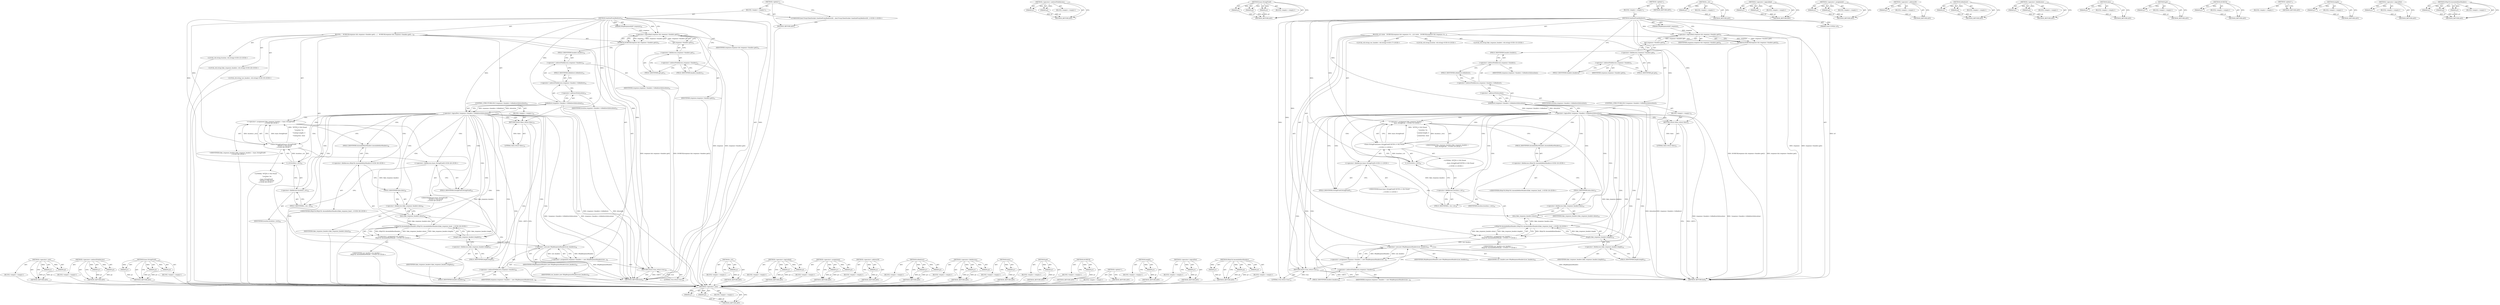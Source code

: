 digraph "HttpUtil.AssembleRawHeaders" {
vulnerable_163 [label=<(METHOD,&lt;operator&gt;.new)>];
vulnerable_164 [label=<(PARAM,p1)>];
vulnerable_165 [label=<(PARAM,p2)>];
vulnerable_166 [label=<(BLOCK,&lt;empty&gt;,&lt;empty&gt;)>];
vulnerable_167 [label=<(METHOD_RETURN,ANY)>];
vulnerable_116 [label=<(METHOD,&lt;operator&gt;.indirectFieldAccess)>];
vulnerable_117 [label=<(PARAM,p1)>];
vulnerable_118 [label=<(PARAM,p2)>];
vulnerable_119 [label=<(BLOCK,&lt;empty&gt;,&lt;empty&gt;)>];
vulnerable_120 [label=<(METHOD_RETURN,ANY)>];
vulnerable_139 [label=<(METHOD,base.StringPrintf)>];
vulnerable_140 [label=<(PARAM,p1)>];
vulnerable_141 [label=<(PARAM,p2)>];
vulnerable_142 [label=<(PARAM,p3)>];
vulnerable_143 [label=<(BLOCK,&lt;empty&gt;,&lt;empty&gt;)>];
vulnerable_144 [label=<(METHOD_RETURN,ANY)>];
vulnerable_6 [label=<(METHOD,&lt;global&gt;)<SUB>1</SUB>>];
vulnerable_7 [label=<(BLOCK,&lt;empty&gt;,&lt;empty&gt;)<SUB>1</SUB>>];
vulnerable_8 [label=<(METHOD,SanitizeProxyRedirect)<SUB>1</SUB>>];
vulnerable_9 [label=<(PARAM,HttpResponseInfo* response)<SUB>1</SUB>>];
vulnerable_10 [label=<(PARAM,const GURL&amp; url)<SUB>2</SUB>>];
vulnerable_11 [label=<(BLOCK,{
//// static
   DCHECK(response &amp;&amp; response-&gt;h...,{
//// static
   DCHECK(response &amp;&amp; response-&gt;h...)<SUB>2</SUB>>];
vulnerable_12 [label=<(DCHECK,DCHECK(response &amp;&amp; response-&gt;headers.get()))<SUB>4</SUB>>];
vulnerable_13 [label=<(&lt;operator&gt;.logicalAnd,response &amp;&amp; response-&gt;headers.get())<SUB>4</SUB>>];
vulnerable_14 [label=<(IDENTIFIER,response,response &amp;&amp; response-&gt;headers.get())<SUB>4</SUB>>];
vulnerable_15 [label=<(get,response-&gt;headers.get())<SUB>4</SUB>>];
vulnerable_16 [label=<(&lt;operator&gt;.fieldAccess,response-&gt;headers.get)<SUB>4</SUB>>];
vulnerable_17 [label=<(&lt;operator&gt;.indirectFieldAccess,response-&gt;headers)<SUB>4</SUB>>];
vulnerable_18 [label=<(IDENTIFIER,response,response-&gt;headers.get())<SUB>4</SUB>>];
vulnerable_19 [label=<(FIELD_IDENTIFIER,headers,headers)<SUB>4</SUB>>];
vulnerable_20 [label=<(FIELD_IDENTIFIER,get,get)<SUB>4</SUB>>];
vulnerable_21 [label="<(LOCAL,std.string location: std.string)<SUB>6</SUB>>"];
vulnerable_22 [label=<(CONTROL_STRUCTURE,IF,if (!response-&gt;headers-&gt;IsRedirect(&amp;location)))<SUB>7</SUB>>];
vulnerable_23 [label=<(&lt;operator&gt;.logicalNot,!response-&gt;headers-&gt;IsRedirect(&amp;location))<SUB>7</SUB>>];
vulnerable_24 [label=<(IsRedirect,response-&gt;headers-&gt;IsRedirect(&amp;location))<SUB>7</SUB>>];
vulnerable_25 [label=<(&lt;operator&gt;.indirectFieldAccess,response-&gt;headers-&gt;IsRedirect)<SUB>7</SUB>>];
vulnerable_26 [label=<(&lt;operator&gt;.indirectFieldAccess,response-&gt;headers)<SUB>7</SUB>>];
vulnerable_27 [label=<(IDENTIFIER,response,response-&gt;headers-&gt;IsRedirect(&amp;location))<SUB>7</SUB>>];
vulnerable_28 [label=<(FIELD_IDENTIFIER,headers,headers)<SUB>7</SUB>>];
vulnerable_29 [label=<(FIELD_IDENTIFIER,IsRedirect,IsRedirect)<SUB>7</SUB>>];
vulnerable_30 [label=<(&lt;operator&gt;.addressOf,&amp;location)<SUB>7</SUB>>];
vulnerable_31 [label=<(IDENTIFIER,location,response-&gt;headers-&gt;IsRedirect(&amp;location))<SUB>7</SUB>>];
vulnerable_32 [label=<(BLOCK,&lt;empty&gt;,&lt;empty&gt;)<SUB>8</SUB>>];
vulnerable_33 [label=<(RETURN,return false;,return false;)<SUB>8</SUB>>];
vulnerable_34 [label=<(LITERAL,false,return false;)<SUB>8</SUB>>];
vulnerable_35 [label="<(LOCAL,std.string fake_response_headers: std.string)<SUB>10</SUB>>"];
vulnerable_36 [label="<(&lt;operator&gt;.assignment,fake_response_headers =
      base::StringPrint...)<SUB>10</SUB>>"];
vulnerable_37 [label="<(IDENTIFIER,fake_response_headers,fake_response_headers =
      base::StringPrint...)<SUB>10</SUB>>"];
vulnerable_38 [label="<(base.StringPrintf,base::StringPrintf(&quot;HTTP/1.0 302 Found\n&quot;
     ...)<SUB>11</SUB>>"];
vulnerable_39 [label="<(&lt;operator&gt;.fieldAccess,base::StringPrintf)<SUB>11</SUB>>"];
vulnerable_40 [label="<(IDENTIFIER,base,base::StringPrintf(&quot;HTTP/1.0 302 Found\n&quot;
     ...)<SUB>11</SUB>>"];
vulnerable_41 [label=<(FIELD_IDENTIFIER,StringPrintf,StringPrintf)<SUB>11</SUB>>];
vulnerable_42 [label="<(LITERAL,&quot;HTTP/1.0 302 Found\n&quot;
                        ...,base::StringPrintf(&quot;HTTP/1.0 302 Found\n&quot;
     ...)<SUB>11</SUB>>"];
vulnerable_43 [label=<(c_str,location.c_str())<SUB>16</SUB>>];
vulnerable_44 [label=<(&lt;operator&gt;.fieldAccess,location.c_str)<SUB>16</SUB>>];
vulnerable_45 [label=<(IDENTIFIER,location,location.c_str())<SUB>16</SUB>>];
vulnerable_46 [label=<(FIELD_IDENTIFIER,c_str,c_str)<SUB>16</SUB>>];
vulnerable_47 [label="<(LOCAL,std.string raw_headers: std.string)<SUB>17</SUB>>"];
vulnerable_48 [label="<(&lt;operator&gt;.assignment,raw_headers =
       HttpUtil::AssembleRawHeade...)<SUB>17</SUB>>"];
vulnerable_49 [label="<(IDENTIFIER,raw_headers,raw_headers =
       HttpUtil::AssembleRawHeade...)<SUB>17</SUB>>"];
vulnerable_50 [label="<(HttpUtil.AssembleRawHeaders,HttpUtil::AssembleRawHeaders(fake_response_head...)<SUB>18</SUB>>"];
vulnerable_51 [label="<(&lt;operator&gt;.fieldAccess,HttpUtil::AssembleRawHeaders)<SUB>18</SUB>>"];
vulnerable_52 [label="<(IDENTIFIER,HttpUtil,HttpUtil::AssembleRawHeaders(fake_response_head...)<SUB>18</SUB>>"];
vulnerable_53 [label=<(FIELD_IDENTIFIER,AssembleRawHeaders,AssembleRawHeaders)<SUB>18</SUB>>];
vulnerable_54 [label=<(data,fake_response_headers.data())<SUB>18</SUB>>];
vulnerable_55 [label=<(&lt;operator&gt;.fieldAccess,fake_response_headers.data)<SUB>18</SUB>>];
vulnerable_56 [label=<(IDENTIFIER,fake_response_headers,fake_response_headers.data())<SUB>18</SUB>>];
vulnerable_57 [label=<(FIELD_IDENTIFIER,data,data)<SUB>18</SUB>>];
vulnerable_58 [label=<(length,fake_response_headers.length())<SUB>19</SUB>>];
vulnerable_59 [label=<(&lt;operator&gt;.fieldAccess,fake_response_headers.length)<SUB>19</SUB>>];
vulnerable_60 [label=<(IDENTIFIER,fake_response_headers,fake_response_headers.length())<SUB>19</SUB>>];
vulnerable_61 [label=<(FIELD_IDENTIFIER,length,length)<SUB>19</SUB>>];
vulnerable_62 [label=<(&lt;operator&gt;.assignment,response-&gt;headers = new HttpResponseHeaders(raw...)<SUB>20</SUB>>];
vulnerable_63 [label=<(&lt;operator&gt;.indirectFieldAccess,response-&gt;headers)<SUB>20</SUB>>];
vulnerable_64 [label=<(IDENTIFIER,response,response-&gt;headers = new HttpResponseHeaders(raw...)<SUB>20</SUB>>];
vulnerable_65 [label=<(FIELD_IDENTIFIER,headers,headers)<SUB>20</SUB>>];
vulnerable_66 [label=<(&lt;operator&gt;.new,new HttpResponseHeaders(raw_headers))<SUB>20</SUB>>];
vulnerable_67 [label=<(IDENTIFIER,HttpResponseHeaders,new HttpResponseHeaders(raw_headers))<SUB>20</SUB>>];
vulnerable_68 [label=<(IDENTIFIER,raw_headers,new HttpResponseHeaders(raw_headers))<SUB>20</SUB>>];
vulnerable_69 [label=<(RETURN,return true;,return true;)<SUB>22</SUB>>];
vulnerable_70 [label=<(LITERAL,true,return true;)<SUB>22</SUB>>];
vulnerable_71 [label=<(METHOD_RETURN,bool)<SUB>1</SUB>>];
vulnerable_73 [label=<(METHOD_RETURN,ANY)<SUB>1</SUB>>];
vulnerable_145 [label=<(METHOD,c_str)>];
vulnerable_146 [label=<(PARAM,p1)>];
vulnerable_147 [label=<(BLOCK,&lt;empty&gt;,&lt;empty&gt;)>];
vulnerable_148 [label=<(METHOD_RETURN,ANY)>];
vulnerable_102 [label=<(METHOD,&lt;operator&gt;.logicalAnd)>];
vulnerable_103 [label=<(PARAM,p1)>];
vulnerable_104 [label=<(PARAM,p2)>];
vulnerable_105 [label=<(BLOCK,&lt;empty&gt;,&lt;empty&gt;)>];
vulnerable_106 [label=<(METHOD_RETURN,ANY)>];
vulnerable_134 [label=<(METHOD,&lt;operator&gt;.assignment)>];
vulnerable_135 [label=<(PARAM,p1)>];
vulnerable_136 [label=<(PARAM,p2)>];
vulnerable_137 [label=<(BLOCK,&lt;empty&gt;,&lt;empty&gt;)>];
vulnerable_138 [label=<(METHOD_RETURN,ANY)>];
vulnerable_130 [label=<(METHOD,&lt;operator&gt;.addressOf)>];
vulnerable_131 [label=<(PARAM,p1)>];
vulnerable_132 [label=<(BLOCK,&lt;empty&gt;,&lt;empty&gt;)>];
vulnerable_133 [label=<(METHOD_RETURN,ANY)>];
vulnerable_125 [label=<(METHOD,IsRedirect)>];
vulnerable_126 [label=<(PARAM,p1)>];
vulnerable_127 [label=<(PARAM,p2)>];
vulnerable_128 [label=<(BLOCK,&lt;empty&gt;,&lt;empty&gt;)>];
vulnerable_129 [label=<(METHOD_RETURN,ANY)>];
vulnerable_111 [label=<(METHOD,&lt;operator&gt;.fieldAccess)>];
vulnerable_112 [label=<(PARAM,p1)>];
vulnerable_113 [label=<(PARAM,p2)>];
vulnerable_114 [label=<(BLOCK,&lt;empty&gt;,&lt;empty&gt;)>];
vulnerable_115 [label=<(METHOD_RETURN,ANY)>];
vulnerable_155 [label=<(METHOD,data)>];
vulnerable_156 [label=<(PARAM,p1)>];
vulnerable_157 [label=<(BLOCK,&lt;empty&gt;,&lt;empty&gt;)>];
vulnerable_158 [label=<(METHOD_RETURN,ANY)>];
vulnerable_107 [label=<(METHOD,get)>];
vulnerable_108 [label=<(PARAM,p1)>];
vulnerable_109 [label=<(BLOCK,&lt;empty&gt;,&lt;empty&gt;)>];
vulnerable_110 [label=<(METHOD_RETURN,ANY)>];
vulnerable_98 [label=<(METHOD,DCHECK)>];
vulnerable_99 [label=<(PARAM,p1)>];
vulnerable_100 [label=<(BLOCK,&lt;empty&gt;,&lt;empty&gt;)>];
vulnerable_101 [label=<(METHOD_RETURN,ANY)>];
vulnerable_92 [label=<(METHOD,&lt;global&gt;)<SUB>1</SUB>>];
vulnerable_93 [label=<(BLOCK,&lt;empty&gt;,&lt;empty&gt;)>];
vulnerable_94 [label=<(METHOD_RETURN,ANY)>];
vulnerable_159 [label=<(METHOD,length)>];
vulnerable_160 [label=<(PARAM,p1)>];
vulnerable_161 [label=<(BLOCK,&lt;empty&gt;,&lt;empty&gt;)>];
vulnerable_162 [label=<(METHOD_RETURN,ANY)>];
vulnerable_121 [label=<(METHOD,&lt;operator&gt;.logicalNot)>];
vulnerable_122 [label=<(PARAM,p1)>];
vulnerable_123 [label=<(BLOCK,&lt;empty&gt;,&lt;empty&gt;)>];
vulnerable_124 [label=<(METHOD_RETURN,ANY)>];
vulnerable_149 [label=<(METHOD,HttpUtil.AssembleRawHeaders)>];
vulnerable_150 [label=<(PARAM,p1)>];
vulnerable_151 [label=<(PARAM,p2)>];
vulnerable_152 [label=<(PARAM,p3)>];
vulnerable_153 [label=<(BLOCK,&lt;empty&gt;,&lt;empty&gt;)>];
vulnerable_154 [label=<(METHOD_RETURN,ANY)>];
fixed_161 [label=<(METHOD,&lt;operator&gt;.new)>];
fixed_162 [label=<(PARAM,p1)>];
fixed_163 [label=<(PARAM,p2)>];
fixed_164 [label=<(BLOCK,&lt;empty&gt;,&lt;empty&gt;)>];
fixed_165 [label=<(METHOD_RETURN,ANY)>];
fixed_114 [label=<(METHOD,&lt;operator&gt;.indirectFieldAccess)>];
fixed_115 [label=<(PARAM,p1)>];
fixed_116 [label=<(PARAM,p2)>];
fixed_117 [label=<(BLOCK,&lt;empty&gt;,&lt;empty&gt;)>];
fixed_118 [label=<(METHOD_RETURN,ANY)>];
fixed_137 [label=<(METHOD,base.StringPrintf)>];
fixed_138 [label=<(PARAM,p1)>];
fixed_139 [label=<(PARAM,p2)>];
fixed_140 [label=<(PARAM,p3)>];
fixed_141 [label=<(BLOCK,&lt;empty&gt;,&lt;empty&gt;)>];
fixed_142 [label=<(METHOD_RETURN,ANY)>];
fixed_6 [label=<(METHOD,&lt;global&gt;)<SUB>1</SUB>>];
fixed_7 [label=<(BLOCK,&lt;empty&gt;,&lt;empty&gt;)<SUB>1</SUB>>];
fixed_8 [label="<(UNKNOWN,bool ProxyClientSocket::SanitizeProxyRedirect(H...,bool ProxyClientSocket::SanitizeProxyRedirect(H...)<SUB>1</SUB>>"];
fixed_9 [label=<(METHOD,SanitizeProxyRedirect)<SUB>20</SUB>>];
fixed_10 [label=<(PARAM,HttpResponseInfo* response)<SUB>20</SUB>>];
fixed_11 [label=<(BLOCK,{
   DCHECK(response &amp;&amp; response-&gt;headers.get()...,{
   DCHECK(response &amp;&amp; response-&gt;headers.get()...)<SUB>20</SUB>>];
fixed_12 [label=<(DCHECK,DCHECK(response &amp;&amp; response-&gt;headers.get()))<SUB>21</SUB>>];
fixed_13 [label=<(&lt;operator&gt;.logicalAnd,response &amp;&amp; response-&gt;headers.get())<SUB>21</SUB>>];
fixed_14 [label=<(IDENTIFIER,response,response &amp;&amp; response-&gt;headers.get())<SUB>21</SUB>>];
fixed_15 [label=<(get,response-&gt;headers.get())<SUB>21</SUB>>];
fixed_16 [label=<(&lt;operator&gt;.fieldAccess,response-&gt;headers.get)<SUB>21</SUB>>];
fixed_17 [label=<(&lt;operator&gt;.indirectFieldAccess,response-&gt;headers)<SUB>21</SUB>>];
fixed_18 [label=<(IDENTIFIER,response,response-&gt;headers.get())<SUB>21</SUB>>];
fixed_19 [label=<(FIELD_IDENTIFIER,headers,headers)<SUB>21</SUB>>];
fixed_20 [label=<(FIELD_IDENTIFIER,get,get)<SUB>21</SUB>>];
fixed_21 [label="<(LOCAL,std.string location: std.string)<SUB>23</SUB>>"];
fixed_22 [label=<(CONTROL_STRUCTURE,IF,if (!response-&gt;headers-&gt;IsRedirect(&amp;location)))<SUB>24</SUB>>];
fixed_23 [label=<(&lt;operator&gt;.logicalNot,!response-&gt;headers-&gt;IsRedirect(&amp;location))<SUB>24</SUB>>];
fixed_24 [label=<(IsRedirect,response-&gt;headers-&gt;IsRedirect(&amp;location))<SUB>24</SUB>>];
fixed_25 [label=<(&lt;operator&gt;.indirectFieldAccess,response-&gt;headers-&gt;IsRedirect)<SUB>24</SUB>>];
fixed_26 [label=<(&lt;operator&gt;.indirectFieldAccess,response-&gt;headers)<SUB>24</SUB>>];
fixed_27 [label=<(IDENTIFIER,response,response-&gt;headers-&gt;IsRedirect(&amp;location))<SUB>24</SUB>>];
fixed_28 [label=<(FIELD_IDENTIFIER,headers,headers)<SUB>24</SUB>>];
fixed_29 [label=<(FIELD_IDENTIFIER,IsRedirect,IsRedirect)<SUB>24</SUB>>];
fixed_30 [label=<(&lt;operator&gt;.addressOf,&amp;location)<SUB>24</SUB>>];
fixed_31 [label=<(IDENTIFIER,location,response-&gt;headers-&gt;IsRedirect(&amp;location))<SUB>24</SUB>>];
fixed_32 [label=<(BLOCK,&lt;empty&gt;,&lt;empty&gt;)<SUB>25</SUB>>];
fixed_33 [label=<(RETURN,return false;,return false;)<SUB>25</SUB>>];
fixed_34 [label=<(LITERAL,false,return false;)<SUB>25</SUB>>];
fixed_35 [label="<(LOCAL,std.string fake_response_headers: std.string)<SUB>28</SUB>>"];
fixed_36 [label="<(&lt;operator&gt;.assignment,fake_response_headers = base::StringPrintf(
   ...)<SUB>28</SUB>>"];
fixed_37 [label="<(IDENTIFIER,fake_response_headers,fake_response_headers = base::StringPrintf(
   ...)<SUB>28</SUB>>"];
fixed_38 [label="<(base.StringPrintf,base::StringPrintf(
      &quot;HTTP/1.0 302 Found\n...)<SUB>28</SUB>>"];
fixed_39 [label="<(&lt;operator&gt;.fieldAccess,base::StringPrintf)<SUB>28</SUB>>"];
fixed_40 [label="<(IDENTIFIER,base,base::StringPrintf(
      &quot;HTTP/1.0 302 Found\n...)<SUB>28</SUB>>"];
fixed_41 [label=<(FIELD_IDENTIFIER,StringPrintf,StringPrintf)<SUB>28</SUB>>];
fixed_42 [label="<(LITERAL,&quot;HTTP/1.0 302 Found\n&quot;
      &quot;Location: %s\n&quot;
 ...,base::StringPrintf(
      &quot;HTTP/1.0 302 Found\n...)<SUB>29</SUB>>"];
fixed_43 [label=<(c_str,location.c_str())<SUB>34</SUB>>];
fixed_44 [label=<(&lt;operator&gt;.fieldAccess,location.c_str)<SUB>34</SUB>>];
fixed_45 [label=<(IDENTIFIER,location,location.c_str())<SUB>34</SUB>>];
fixed_46 [label=<(FIELD_IDENTIFIER,c_str,c_str)<SUB>34</SUB>>];
fixed_47 [label="<(LOCAL,std.string raw_headers: std.string)<SUB>35</SUB>>"];
fixed_48 [label="<(&lt;operator&gt;.assignment,raw_headers =
       HttpUtil::AssembleRawHeade...)<SUB>35</SUB>>"];
fixed_49 [label="<(IDENTIFIER,raw_headers,raw_headers =
       HttpUtil::AssembleRawHeade...)<SUB>35</SUB>>"];
fixed_50 [label="<(HttpUtil.AssembleRawHeaders,HttpUtil::AssembleRawHeaders(fake_response_head...)<SUB>36</SUB>>"];
fixed_51 [label="<(&lt;operator&gt;.fieldAccess,HttpUtil::AssembleRawHeaders)<SUB>36</SUB>>"];
fixed_52 [label="<(IDENTIFIER,HttpUtil,HttpUtil::AssembleRawHeaders(fake_response_head...)<SUB>36</SUB>>"];
fixed_53 [label=<(FIELD_IDENTIFIER,AssembleRawHeaders,AssembleRawHeaders)<SUB>36</SUB>>];
fixed_54 [label=<(data,fake_response_headers.data())<SUB>36</SUB>>];
fixed_55 [label=<(&lt;operator&gt;.fieldAccess,fake_response_headers.data)<SUB>36</SUB>>];
fixed_56 [label=<(IDENTIFIER,fake_response_headers,fake_response_headers.data())<SUB>36</SUB>>];
fixed_57 [label=<(FIELD_IDENTIFIER,data,data)<SUB>36</SUB>>];
fixed_58 [label=<(length,fake_response_headers.length())<SUB>37</SUB>>];
fixed_59 [label=<(&lt;operator&gt;.fieldAccess,fake_response_headers.length)<SUB>37</SUB>>];
fixed_60 [label=<(IDENTIFIER,fake_response_headers,fake_response_headers.length())<SUB>37</SUB>>];
fixed_61 [label=<(FIELD_IDENTIFIER,length,length)<SUB>37</SUB>>];
fixed_62 [label=<(&lt;operator&gt;.assignment,response-&gt;headers = new HttpResponseHeaders(raw...)<SUB>38</SUB>>];
fixed_63 [label=<(&lt;operator&gt;.indirectFieldAccess,response-&gt;headers)<SUB>38</SUB>>];
fixed_64 [label=<(IDENTIFIER,response,response-&gt;headers = new HttpResponseHeaders(raw...)<SUB>38</SUB>>];
fixed_65 [label=<(FIELD_IDENTIFIER,headers,headers)<SUB>38</SUB>>];
fixed_66 [label=<(&lt;operator&gt;.new,new HttpResponseHeaders(raw_headers))<SUB>38</SUB>>];
fixed_67 [label=<(IDENTIFIER,HttpResponseHeaders,new HttpResponseHeaders(raw_headers))<SUB>38</SUB>>];
fixed_68 [label=<(IDENTIFIER,raw_headers,new HttpResponseHeaders(raw_headers))<SUB>38</SUB>>];
fixed_69 [label=<(RETURN,return true;,return true;)<SUB>40</SUB>>];
fixed_70 [label=<(LITERAL,true,return true;)<SUB>40</SUB>>];
fixed_71 [label=<(METHOD_RETURN,bool)<SUB>20</SUB>>];
fixed_73 [label=<(METHOD_RETURN,ANY)<SUB>1</SUB>>];
fixed_143 [label=<(METHOD,c_str)>];
fixed_144 [label=<(PARAM,p1)>];
fixed_145 [label=<(BLOCK,&lt;empty&gt;,&lt;empty&gt;)>];
fixed_146 [label=<(METHOD_RETURN,ANY)>];
fixed_100 [label=<(METHOD,&lt;operator&gt;.logicalAnd)>];
fixed_101 [label=<(PARAM,p1)>];
fixed_102 [label=<(PARAM,p2)>];
fixed_103 [label=<(BLOCK,&lt;empty&gt;,&lt;empty&gt;)>];
fixed_104 [label=<(METHOD_RETURN,ANY)>];
fixed_132 [label=<(METHOD,&lt;operator&gt;.assignment)>];
fixed_133 [label=<(PARAM,p1)>];
fixed_134 [label=<(PARAM,p2)>];
fixed_135 [label=<(BLOCK,&lt;empty&gt;,&lt;empty&gt;)>];
fixed_136 [label=<(METHOD_RETURN,ANY)>];
fixed_128 [label=<(METHOD,&lt;operator&gt;.addressOf)>];
fixed_129 [label=<(PARAM,p1)>];
fixed_130 [label=<(BLOCK,&lt;empty&gt;,&lt;empty&gt;)>];
fixed_131 [label=<(METHOD_RETURN,ANY)>];
fixed_123 [label=<(METHOD,IsRedirect)>];
fixed_124 [label=<(PARAM,p1)>];
fixed_125 [label=<(PARAM,p2)>];
fixed_126 [label=<(BLOCK,&lt;empty&gt;,&lt;empty&gt;)>];
fixed_127 [label=<(METHOD_RETURN,ANY)>];
fixed_109 [label=<(METHOD,&lt;operator&gt;.fieldAccess)>];
fixed_110 [label=<(PARAM,p1)>];
fixed_111 [label=<(PARAM,p2)>];
fixed_112 [label=<(BLOCK,&lt;empty&gt;,&lt;empty&gt;)>];
fixed_113 [label=<(METHOD_RETURN,ANY)>];
fixed_153 [label=<(METHOD,data)>];
fixed_154 [label=<(PARAM,p1)>];
fixed_155 [label=<(BLOCK,&lt;empty&gt;,&lt;empty&gt;)>];
fixed_156 [label=<(METHOD_RETURN,ANY)>];
fixed_105 [label=<(METHOD,get)>];
fixed_106 [label=<(PARAM,p1)>];
fixed_107 [label=<(BLOCK,&lt;empty&gt;,&lt;empty&gt;)>];
fixed_108 [label=<(METHOD_RETURN,ANY)>];
fixed_96 [label=<(METHOD,DCHECK)>];
fixed_97 [label=<(PARAM,p1)>];
fixed_98 [label=<(BLOCK,&lt;empty&gt;,&lt;empty&gt;)>];
fixed_99 [label=<(METHOD_RETURN,ANY)>];
fixed_90 [label=<(METHOD,&lt;global&gt;)<SUB>1</SUB>>];
fixed_91 [label=<(BLOCK,&lt;empty&gt;,&lt;empty&gt;)>];
fixed_92 [label=<(METHOD_RETURN,ANY)>];
fixed_157 [label=<(METHOD,length)>];
fixed_158 [label=<(PARAM,p1)>];
fixed_159 [label=<(BLOCK,&lt;empty&gt;,&lt;empty&gt;)>];
fixed_160 [label=<(METHOD_RETURN,ANY)>];
fixed_119 [label=<(METHOD,&lt;operator&gt;.logicalNot)>];
fixed_120 [label=<(PARAM,p1)>];
fixed_121 [label=<(BLOCK,&lt;empty&gt;,&lt;empty&gt;)>];
fixed_122 [label=<(METHOD_RETURN,ANY)>];
fixed_147 [label=<(METHOD,HttpUtil.AssembleRawHeaders)>];
fixed_148 [label=<(PARAM,p1)>];
fixed_149 [label=<(PARAM,p2)>];
fixed_150 [label=<(PARAM,p3)>];
fixed_151 [label=<(BLOCK,&lt;empty&gt;,&lt;empty&gt;)>];
fixed_152 [label=<(METHOD_RETURN,ANY)>];
vulnerable_163 -> vulnerable_164  [key=0, label="AST: "];
vulnerable_163 -> vulnerable_164  [key=1, label="DDG: "];
vulnerable_163 -> vulnerable_166  [key=0, label="AST: "];
vulnerable_163 -> vulnerable_165  [key=0, label="AST: "];
vulnerable_163 -> vulnerable_165  [key=1, label="DDG: "];
vulnerable_163 -> vulnerable_167  [key=0, label="AST: "];
vulnerable_163 -> vulnerable_167  [key=1, label="CFG: "];
vulnerable_164 -> vulnerable_167  [key=0, label="DDG: p1"];
vulnerable_165 -> vulnerable_167  [key=0, label="DDG: p2"];
vulnerable_116 -> vulnerable_117  [key=0, label="AST: "];
vulnerable_116 -> vulnerable_117  [key=1, label="DDG: "];
vulnerable_116 -> vulnerable_119  [key=0, label="AST: "];
vulnerable_116 -> vulnerable_118  [key=0, label="AST: "];
vulnerable_116 -> vulnerable_118  [key=1, label="DDG: "];
vulnerable_116 -> vulnerable_120  [key=0, label="AST: "];
vulnerable_116 -> vulnerable_120  [key=1, label="CFG: "];
vulnerable_117 -> vulnerable_120  [key=0, label="DDG: p1"];
vulnerable_118 -> vulnerable_120  [key=0, label="DDG: p2"];
vulnerable_139 -> vulnerable_140  [key=0, label="AST: "];
vulnerable_139 -> vulnerable_140  [key=1, label="DDG: "];
vulnerable_139 -> vulnerable_143  [key=0, label="AST: "];
vulnerable_139 -> vulnerable_141  [key=0, label="AST: "];
vulnerable_139 -> vulnerable_141  [key=1, label="DDG: "];
vulnerable_139 -> vulnerable_144  [key=0, label="AST: "];
vulnerable_139 -> vulnerable_144  [key=1, label="CFG: "];
vulnerable_139 -> vulnerable_142  [key=0, label="AST: "];
vulnerable_139 -> vulnerable_142  [key=1, label="DDG: "];
vulnerable_140 -> vulnerable_144  [key=0, label="DDG: p1"];
vulnerable_141 -> vulnerable_144  [key=0, label="DDG: p2"];
vulnerable_142 -> vulnerable_144  [key=0, label="DDG: p3"];
vulnerable_6 -> vulnerable_7  [key=0, label="AST: "];
vulnerable_6 -> vulnerable_73  [key=0, label="AST: "];
vulnerable_6 -> vulnerable_73  [key=1, label="CFG: "];
vulnerable_7 -> vulnerable_8  [key=0, label="AST: "];
vulnerable_8 -> vulnerable_9  [key=0, label="AST: "];
vulnerable_8 -> vulnerable_9  [key=1, label="DDG: "];
vulnerable_8 -> vulnerable_10  [key=0, label="AST: "];
vulnerable_8 -> vulnerable_10  [key=1, label="DDG: "];
vulnerable_8 -> vulnerable_11  [key=0, label="AST: "];
vulnerable_8 -> vulnerable_71  [key=0, label="AST: "];
vulnerable_8 -> vulnerable_13  [key=0, label="CFG: "];
vulnerable_8 -> vulnerable_13  [key=1, label="DDG: "];
vulnerable_8 -> vulnerable_19  [key=0, label="CFG: "];
vulnerable_8 -> vulnerable_69  [key=0, label="DDG: "];
vulnerable_8 -> vulnerable_70  [key=0, label="DDG: "];
vulnerable_8 -> vulnerable_33  [key=0, label="DDG: "];
vulnerable_8 -> vulnerable_38  [key=0, label="DDG: "];
vulnerable_8 -> vulnerable_66  [key=0, label="DDG: "];
vulnerable_8 -> vulnerable_24  [key=0, label="DDG: "];
vulnerable_8 -> vulnerable_34  [key=0, label="DDG: "];
vulnerable_8 -> vulnerable_43  [key=0, label="DDG: "];
vulnerable_9 -> vulnerable_13  [key=0, label="DDG: response"];
vulnerable_10 -> vulnerable_71  [key=0, label="DDG: url"];
vulnerable_11 -> vulnerable_12  [key=0, label="AST: "];
vulnerable_11 -> vulnerable_21  [key=0, label="AST: "];
vulnerable_11 -> vulnerable_22  [key=0, label="AST: "];
vulnerable_11 -> vulnerable_35  [key=0, label="AST: "];
vulnerable_11 -> vulnerable_36  [key=0, label="AST: "];
vulnerable_11 -> vulnerable_47  [key=0, label="AST: "];
vulnerable_11 -> vulnerable_48  [key=0, label="AST: "];
vulnerable_11 -> vulnerable_62  [key=0, label="AST: "];
vulnerable_11 -> vulnerable_69  [key=0, label="AST: "];
vulnerable_12 -> vulnerable_13  [key=0, label="AST: "];
vulnerable_12 -> vulnerable_28  [key=0, label="CFG: "];
vulnerable_12 -> vulnerable_71  [key=0, label="DDG: response &amp;&amp; response-&gt;headers.get()"];
vulnerable_12 -> vulnerable_71  [key=1, label="DDG: DCHECK(response &amp;&amp; response-&gt;headers.get())"];
vulnerable_13 -> vulnerable_14  [key=0, label="AST: "];
vulnerable_13 -> vulnerable_15  [key=0, label="AST: "];
vulnerable_13 -> vulnerable_12  [key=0, label="CFG: "];
vulnerable_13 -> vulnerable_12  [key=1, label="DDG: response"];
vulnerable_13 -> vulnerable_12  [key=2, label="DDG: response-&gt;headers.get()"];
vulnerable_13 -> vulnerable_71  [key=0, label="DDG: response"];
vulnerable_13 -> vulnerable_71  [key=1, label="DDG: response-&gt;headers.get()"];
vulnerable_15 -> vulnerable_16  [key=0, label="AST: "];
vulnerable_15 -> vulnerable_13  [key=0, label="CFG: "];
vulnerable_15 -> vulnerable_13  [key=1, label="DDG: response-&gt;headers.get"];
vulnerable_16 -> vulnerable_17  [key=0, label="AST: "];
vulnerable_16 -> vulnerable_20  [key=0, label="AST: "];
vulnerable_16 -> vulnerable_15  [key=0, label="CFG: "];
vulnerable_17 -> vulnerable_18  [key=0, label="AST: "];
vulnerable_17 -> vulnerable_19  [key=0, label="AST: "];
vulnerable_17 -> vulnerable_20  [key=0, label="CFG: "];
vulnerable_19 -> vulnerable_17  [key=0, label="CFG: "];
vulnerable_20 -> vulnerable_16  [key=0, label="CFG: "];
vulnerable_22 -> vulnerable_23  [key=0, label="AST: "];
vulnerable_22 -> vulnerable_32  [key=0, label="AST: "];
vulnerable_23 -> vulnerable_24  [key=0, label="AST: "];
vulnerable_23 -> vulnerable_33  [key=0, label="CFG: "];
vulnerable_23 -> vulnerable_33  [key=1, label="CDG: "];
vulnerable_23 -> vulnerable_41  [key=0, label="CFG: "];
vulnerable_23 -> vulnerable_41  [key=1, label="CDG: "];
vulnerable_23 -> vulnerable_71  [key=0, label="DDG: response-&gt;headers-&gt;IsRedirect(&amp;location)"];
vulnerable_23 -> vulnerable_71  [key=1, label="DDG: !response-&gt;headers-&gt;IsRedirect(&amp;location)"];
vulnerable_23 -> vulnerable_48  [key=0, label="CDG: "];
vulnerable_23 -> vulnerable_58  [key=0, label="CDG: "];
vulnerable_23 -> vulnerable_61  [key=0, label="CDG: "];
vulnerable_23 -> vulnerable_51  [key=0, label="CDG: "];
vulnerable_23 -> vulnerable_57  [key=0, label="CDG: "];
vulnerable_23 -> vulnerable_66  [key=0, label="CDG: "];
vulnerable_23 -> vulnerable_36  [key=0, label="CDG: "];
vulnerable_23 -> vulnerable_46  [key=0, label="CDG: "];
vulnerable_23 -> vulnerable_53  [key=0, label="CDG: "];
vulnerable_23 -> vulnerable_38  [key=0, label="CDG: "];
vulnerable_23 -> vulnerable_69  [key=0, label="CDG: "];
vulnerable_23 -> vulnerable_63  [key=0, label="CDG: "];
vulnerable_23 -> vulnerable_65  [key=0, label="CDG: "];
vulnerable_23 -> vulnerable_50  [key=0, label="CDG: "];
vulnerable_23 -> vulnerable_59  [key=0, label="CDG: "];
vulnerable_23 -> vulnerable_44  [key=0, label="CDG: "];
vulnerable_23 -> vulnerable_55  [key=0, label="CDG: "];
vulnerable_23 -> vulnerable_54  [key=0, label="CDG: "];
vulnerable_23 -> vulnerable_62  [key=0, label="CDG: "];
vulnerable_23 -> vulnerable_39  [key=0, label="CDG: "];
vulnerable_23 -> vulnerable_43  [key=0, label="CDG: "];
vulnerable_24 -> vulnerable_25  [key=0, label="AST: "];
vulnerable_24 -> vulnerable_30  [key=0, label="AST: "];
vulnerable_24 -> vulnerable_23  [key=0, label="CFG: "];
vulnerable_24 -> vulnerable_23  [key=1, label="DDG: response-&gt;headers-&gt;IsRedirect"];
vulnerable_24 -> vulnerable_23  [key=2, label="DDG: &amp;location"];
vulnerable_24 -> vulnerable_71  [key=0, label="DDG: response-&gt;headers-&gt;IsRedirect"];
vulnerable_24 -> vulnerable_71  [key=1, label="DDG: &amp;location"];
vulnerable_25 -> vulnerable_26  [key=0, label="AST: "];
vulnerable_25 -> vulnerable_29  [key=0, label="AST: "];
vulnerable_25 -> vulnerable_30  [key=0, label="CFG: "];
vulnerable_26 -> vulnerable_27  [key=0, label="AST: "];
vulnerable_26 -> vulnerable_28  [key=0, label="AST: "];
vulnerable_26 -> vulnerable_29  [key=0, label="CFG: "];
vulnerable_28 -> vulnerable_26  [key=0, label="CFG: "];
vulnerable_29 -> vulnerable_25  [key=0, label="CFG: "];
vulnerable_30 -> vulnerable_31  [key=0, label="AST: "];
vulnerable_30 -> vulnerable_24  [key=0, label="CFG: "];
vulnerable_32 -> vulnerable_33  [key=0, label="AST: "];
vulnerable_33 -> vulnerable_34  [key=0, label="AST: "];
vulnerable_33 -> vulnerable_71  [key=0, label="CFG: "];
vulnerable_33 -> vulnerable_71  [key=1, label="DDG: &lt;RET&gt;"];
vulnerable_34 -> vulnerable_33  [key=0, label="DDG: false"];
vulnerable_36 -> vulnerable_37  [key=0, label="AST: "];
vulnerable_36 -> vulnerable_38  [key=0, label="AST: "];
vulnerable_36 -> vulnerable_53  [key=0, label="CFG: "];
vulnerable_36 -> vulnerable_54  [key=0, label="DDG: fake_response_headers"];
vulnerable_36 -> vulnerable_58  [key=0, label="DDG: fake_response_headers"];
vulnerable_38 -> vulnerable_39  [key=0, label="AST: "];
vulnerable_38 -> vulnerable_42  [key=0, label="AST: "];
vulnerable_38 -> vulnerable_43  [key=0, label="AST: "];
vulnerable_38 -> vulnerable_36  [key=0, label="CFG: "];
vulnerable_38 -> vulnerable_36  [key=1, label="DDG: base::StringPrintf"];
vulnerable_38 -> vulnerable_36  [key=2, label="DDG: &quot;HTTP/1.0 302 Found\n&quot;
                         &quot;Location: %s\n&quot;
                         &quot;Content-length: 0\n&quot;
                         &quot;Connection: close\n&quot;
                         &quot;\n&quot;"];
vulnerable_38 -> vulnerable_36  [key=3, label="DDG: location.c_str()"];
vulnerable_39 -> vulnerable_40  [key=0, label="AST: "];
vulnerable_39 -> vulnerable_41  [key=0, label="AST: "];
vulnerable_39 -> vulnerable_46  [key=0, label="CFG: "];
vulnerable_41 -> vulnerable_39  [key=0, label="CFG: "];
vulnerable_43 -> vulnerable_44  [key=0, label="AST: "];
vulnerable_43 -> vulnerable_38  [key=0, label="CFG: "];
vulnerable_43 -> vulnerable_38  [key=1, label="DDG: location.c_str"];
vulnerable_44 -> vulnerable_45  [key=0, label="AST: "];
vulnerable_44 -> vulnerable_46  [key=0, label="AST: "];
vulnerable_44 -> vulnerable_43  [key=0, label="CFG: "];
vulnerable_46 -> vulnerable_44  [key=0, label="CFG: "];
vulnerable_48 -> vulnerable_49  [key=0, label="AST: "];
vulnerable_48 -> vulnerable_50  [key=0, label="AST: "];
vulnerable_48 -> vulnerable_65  [key=0, label="CFG: "];
vulnerable_48 -> vulnerable_66  [key=0, label="DDG: raw_headers"];
vulnerable_50 -> vulnerable_51  [key=0, label="AST: "];
vulnerable_50 -> vulnerable_54  [key=0, label="AST: "];
vulnerable_50 -> vulnerable_58  [key=0, label="AST: "];
vulnerable_50 -> vulnerable_48  [key=0, label="CFG: "];
vulnerable_50 -> vulnerable_48  [key=1, label="DDG: HttpUtil::AssembleRawHeaders"];
vulnerable_50 -> vulnerable_48  [key=2, label="DDG: fake_response_headers.data()"];
vulnerable_50 -> vulnerable_48  [key=3, label="DDG: fake_response_headers.length()"];
vulnerable_51 -> vulnerable_52  [key=0, label="AST: "];
vulnerable_51 -> vulnerable_53  [key=0, label="AST: "];
vulnerable_51 -> vulnerable_57  [key=0, label="CFG: "];
vulnerable_53 -> vulnerable_51  [key=0, label="CFG: "];
vulnerable_54 -> vulnerable_55  [key=0, label="AST: "];
vulnerable_54 -> vulnerable_61  [key=0, label="CFG: "];
vulnerable_54 -> vulnerable_50  [key=0, label="DDG: fake_response_headers.data"];
vulnerable_55 -> vulnerable_56  [key=0, label="AST: "];
vulnerable_55 -> vulnerable_57  [key=0, label="AST: "];
vulnerable_55 -> vulnerable_54  [key=0, label="CFG: "];
vulnerable_57 -> vulnerable_55  [key=0, label="CFG: "];
vulnerable_58 -> vulnerable_59  [key=0, label="AST: "];
vulnerable_58 -> vulnerable_50  [key=0, label="CFG: "];
vulnerable_58 -> vulnerable_50  [key=1, label="DDG: fake_response_headers.length"];
vulnerable_59 -> vulnerable_60  [key=0, label="AST: "];
vulnerable_59 -> vulnerable_61  [key=0, label="AST: "];
vulnerable_59 -> vulnerable_58  [key=0, label="CFG: "];
vulnerable_61 -> vulnerable_59  [key=0, label="CFG: "];
vulnerable_62 -> vulnerable_63  [key=0, label="AST: "];
vulnerable_62 -> vulnerable_66  [key=0, label="AST: "];
vulnerable_62 -> vulnerable_69  [key=0, label="CFG: "];
vulnerable_63 -> vulnerable_64  [key=0, label="AST: "];
vulnerable_63 -> vulnerable_65  [key=0, label="AST: "];
vulnerable_63 -> vulnerable_66  [key=0, label="CFG: "];
vulnerable_65 -> vulnerable_63  [key=0, label="CFG: "];
vulnerable_66 -> vulnerable_67  [key=0, label="AST: "];
vulnerable_66 -> vulnerable_68  [key=0, label="AST: "];
vulnerable_66 -> vulnerable_62  [key=0, label="CFG: "];
vulnerable_66 -> vulnerable_62  [key=1, label="DDG: HttpResponseHeaders"];
vulnerable_66 -> vulnerable_62  [key=2, label="DDG: raw_headers"];
vulnerable_66 -> vulnerable_71  [key=0, label="DDG: HttpResponseHeaders"];
vulnerable_69 -> vulnerable_70  [key=0, label="AST: "];
vulnerable_69 -> vulnerable_71  [key=0, label="CFG: "];
vulnerable_69 -> vulnerable_71  [key=1, label="DDG: &lt;RET&gt;"];
vulnerable_70 -> vulnerable_69  [key=0, label="DDG: true"];
vulnerable_145 -> vulnerable_146  [key=0, label="AST: "];
vulnerable_145 -> vulnerable_146  [key=1, label="DDG: "];
vulnerable_145 -> vulnerable_147  [key=0, label="AST: "];
vulnerable_145 -> vulnerable_148  [key=0, label="AST: "];
vulnerable_145 -> vulnerable_148  [key=1, label="CFG: "];
vulnerable_146 -> vulnerable_148  [key=0, label="DDG: p1"];
vulnerable_102 -> vulnerable_103  [key=0, label="AST: "];
vulnerable_102 -> vulnerable_103  [key=1, label="DDG: "];
vulnerable_102 -> vulnerable_105  [key=0, label="AST: "];
vulnerable_102 -> vulnerable_104  [key=0, label="AST: "];
vulnerable_102 -> vulnerable_104  [key=1, label="DDG: "];
vulnerable_102 -> vulnerable_106  [key=0, label="AST: "];
vulnerable_102 -> vulnerable_106  [key=1, label="CFG: "];
vulnerable_103 -> vulnerable_106  [key=0, label="DDG: p1"];
vulnerable_104 -> vulnerable_106  [key=0, label="DDG: p2"];
vulnerable_134 -> vulnerable_135  [key=0, label="AST: "];
vulnerable_134 -> vulnerable_135  [key=1, label="DDG: "];
vulnerable_134 -> vulnerable_137  [key=0, label="AST: "];
vulnerable_134 -> vulnerable_136  [key=0, label="AST: "];
vulnerable_134 -> vulnerable_136  [key=1, label="DDG: "];
vulnerable_134 -> vulnerable_138  [key=0, label="AST: "];
vulnerable_134 -> vulnerable_138  [key=1, label="CFG: "];
vulnerable_135 -> vulnerable_138  [key=0, label="DDG: p1"];
vulnerable_136 -> vulnerable_138  [key=0, label="DDG: p2"];
vulnerable_130 -> vulnerable_131  [key=0, label="AST: "];
vulnerable_130 -> vulnerable_131  [key=1, label="DDG: "];
vulnerable_130 -> vulnerable_132  [key=0, label="AST: "];
vulnerable_130 -> vulnerable_133  [key=0, label="AST: "];
vulnerable_130 -> vulnerable_133  [key=1, label="CFG: "];
vulnerable_131 -> vulnerable_133  [key=0, label="DDG: p1"];
vulnerable_125 -> vulnerable_126  [key=0, label="AST: "];
vulnerable_125 -> vulnerable_126  [key=1, label="DDG: "];
vulnerable_125 -> vulnerable_128  [key=0, label="AST: "];
vulnerable_125 -> vulnerable_127  [key=0, label="AST: "];
vulnerable_125 -> vulnerable_127  [key=1, label="DDG: "];
vulnerable_125 -> vulnerable_129  [key=0, label="AST: "];
vulnerable_125 -> vulnerable_129  [key=1, label="CFG: "];
vulnerable_126 -> vulnerable_129  [key=0, label="DDG: p1"];
vulnerable_127 -> vulnerable_129  [key=0, label="DDG: p2"];
vulnerable_111 -> vulnerable_112  [key=0, label="AST: "];
vulnerable_111 -> vulnerable_112  [key=1, label="DDG: "];
vulnerable_111 -> vulnerable_114  [key=0, label="AST: "];
vulnerable_111 -> vulnerable_113  [key=0, label="AST: "];
vulnerable_111 -> vulnerable_113  [key=1, label="DDG: "];
vulnerable_111 -> vulnerable_115  [key=0, label="AST: "];
vulnerable_111 -> vulnerable_115  [key=1, label="CFG: "];
vulnerable_112 -> vulnerable_115  [key=0, label="DDG: p1"];
vulnerable_113 -> vulnerable_115  [key=0, label="DDG: p2"];
vulnerable_155 -> vulnerable_156  [key=0, label="AST: "];
vulnerable_155 -> vulnerable_156  [key=1, label="DDG: "];
vulnerable_155 -> vulnerable_157  [key=0, label="AST: "];
vulnerable_155 -> vulnerable_158  [key=0, label="AST: "];
vulnerable_155 -> vulnerable_158  [key=1, label="CFG: "];
vulnerable_156 -> vulnerable_158  [key=0, label="DDG: p1"];
vulnerable_107 -> vulnerable_108  [key=0, label="AST: "];
vulnerable_107 -> vulnerable_108  [key=1, label="DDG: "];
vulnerable_107 -> vulnerable_109  [key=0, label="AST: "];
vulnerable_107 -> vulnerable_110  [key=0, label="AST: "];
vulnerable_107 -> vulnerable_110  [key=1, label="CFG: "];
vulnerable_108 -> vulnerable_110  [key=0, label="DDG: p1"];
vulnerable_98 -> vulnerable_99  [key=0, label="AST: "];
vulnerable_98 -> vulnerable_99  [key=1, label="DDG: "];
vulnerable_98 -> vulnerable_100  [key=0, label="AST: "];
vulnerable_98 -> vulnerable_101  [key=0, label="AST: "];
vulnerable_98 -> vulnerable_101  [key=1, label="CFG: "];
vulnerable_99 -> vulnerable_101  [key=0, label="DDG: p1"];
vulnerable_92 -> vulnerable_93  [key=0, label="AST: "];
vulnerable_92 -> vulnerable_94  [key=0, label="AST: "];
vulnerable_92 -> vulnerable_94  [key=1, label="CFG: "];
vulnerable_159 -> vulnerable_160  [key=0, label="AST: "];
vulnerable_159 -> vulnerable_160  [key=1, label="DDG: "];
vulnerable_159 -> vulnerable_161  [key=0, label="AST: "];
vulnerable_159 -> vulnerable_162  [key=0, label="AST: "];
vulnerable_159 -> vulnerable_162  [key=1, label="CFG: "];
vulnerable_160 -> vulnerable_162  [key=0, label="DDG: p1"];
vulnerable_121 -> vulnerable_122  [key=0, label="AST: "];
vulnerable_121 -> vulnerable_122  [key=1, label="DDG: "];
vulnerable_121 -> vulnerable_123  [key=0, label="AST: "];
vulnerable_121 -> vulnerable_124  [key=0, label="AST: "];
vulnerable_121 -> vulnerable_124  [key=1, label="CFG: "];
vulnerable_122 -> vulnerable_124  [key=0, label="DDG: p1"];
vulnerable_149 -> vulnerable_150  [key=0, label="AST: "];
vulnerable_149 -> vulnerable_150  [key=1, label="DDG: "];
vulnerable_149 -> vulnerable_153  [key=0, label="AST: "];
vulnerable_149 -> vulnerable_151  [key=0, label="AST: "];
vulnerable_149 -> vulnerable_151  [key=1, label="DDG: "];
vulnerable_149 -> vulnerable_154  [key=0, label="AST: "];
vulnerable_149 -> vulnerable_154  [key=1, label="CFG: "];
vulnerable_149 -> vulnerable_152  [key=0, label="AST: "];
vulnerable_149 -> vulnerable_152  [key=1, label="DDG: "];
vulnerable_150 -> vulnerable_154  [key=0, label="DDG: p1"];
vulnerable_151 -> vulnerable_154  [key=0, label="DDG: p2"];
vulnerable_152 -> vulnerable_154  [key=0, label="DDG: p3"];
fixed_161 -> fixed_162  [key=0, label="AST: "];
fixed_161 -> fixed_162  [key=1, label="DDG: "];
fixed_161 -> fixed_164  [key=0, label="AST: "];
fixed_161 -> fixed_163  [key=0, label="AST: "];
fixed_161 -> fixed_163  [key=1, label="DDG: "];
fixed_161 -> fixed_165  [key=0, label="AST: "];
fixed_161 -> fixed_165  [key=1, label="CFG: "];
fixed_162 -> fixed_165  [key=0, label="DDG: p1"];
fixed_163 -> fixed_165  [key=0, label="DDG: p2"];
fixed_164 -> vulnerable_163  [key=0];
fixed_165 -> vulnerable_163  [key=0];
fixed_114 -> fixed_115  [key=0, label="AST: "];
fixed_114 -> fixed_115  [key=1, label="DDG: "];
fixed_114 -> fixed_117  [key=0, label="AST: "];
fixed_114 -> fixed_116  [key=0, label="AST: "];
fixed_114 -> fixed_116  [key=1, label="DDG: "];
fixed_114 -> fixed_118  [key=0, label="AST: "];
fixed_114 -> fixed_118  [key=1, label="CFG: "];
fixed_115 -> fixed_118  [key=0, label="DDG: p1"];
fixed_116 -> fixed_118  [key=0, label="DDG: p2"];
fixed_117 -> vulnerable_163  [key=0];
fixed_118 -> vulnerable_163  [key=0];
fixed_137 -> fixed_138  [key=0, label="AST: "];
fixed_137 -> fixed_138  [key=1, label="DDG: "];
fixed_137 -> fixed_141  [key=0, label="AST: "];
fixed_137 -> fixed_139  [key=0, label="AST: "];
fixed_137 -> fixed_139  [key=1, label="DDG: "];
fixed_137 -> fixed_142  [key=0, label="AST: "];
fixed_137 -> fixed_142  [key=1, label="CFG: "];
fixed_137 -> fixed_140  [key=0, label="AST: "];
fixed_137 -> fixed_140  [key=1, label="DDG: "];
fixed_138 -> fixed_142  [key=0, label="DDG: p1"];
fixed_139 -> fixed_142  [key=0, label="DDG: p2"];
fixed_140 -> fixed_142  [key=0, label="DDG: p3"];
fixed_141 -> vulnerable_163  [key=0];
fixed_142 -> vulnerable_163  [key=0];
fixed_6 -> fixed_7  [key=0, label="AST: "];
fixed_6 -> fixed_73  [key=0, label="AST: "];
fixed_6 -> fixed_8  [key=0, label="CFG: "];
fixed_7 -> fixed_8  [key=0, label="AST: "];
fixed_7 -> fixed_9  [key=0, label="AST: "];
fixed_8 -> fixed_73  [key=0, label="CFG: "];
fixed_9 -> fixed_10  [key=0, label="AST: "];
fixed_9 -> fixed_10  [key=1, label="DDG: "];
fixed_9 -> fixed_11  [key=0, label="AST: "];
fixed_9 -> fixed_71  [key=0, label="AST: "];
fixed_9 -> fixed_13  [key=0, label="CFG: "];
fixed_9 -> fixed_13  [key=1, label="DDG: "];
fixed_9 -> fixed_19  [key=0, label="CFG: "];
fixed_9 -> fixed_69  [key=0, label="DDG: "];
fixed_9 -> fixed_70  [key=0, label="DDG: "];
fixed_9 -> fixed_33  [key=0, label="DDG: "];
fixed_9 -> fixed_38  [key=0, label="DDG: "];
fixed_9 -> fixed_66  [key=0, label="DDG: "];
fixed_9 -> fixed_24  [key=0, label="DDG: "];
fixed_9 -> fixed_34  [key=0, label="DDG: "];
fixed_9 -> fixed_43  [key=0, label="DDG: "];
fixed_10 -> fixed_13  [key=0, label="DDG: response"];
fixed_11 -> fixed_12  [key=0, label="AST: "];
fixed_11 -> fixed_21  [key=0, label="AST: "];
fixed_11 -> fixed_22  [key=0, label="AST: "];
fixed_11 -> fixed_35  [key=0, label="AST: "];
fixed_11 -> fixed_36  [key=0, label="AST: "];
fixed_11 -> fixed_47  [key=0, label="AST: "];
fixed_11 -> fixed_48  [key=0, label="AST: "];
fixed_11 -> fixed_62  [key=0, label="AST: "];
fixed_11 -> fixed_69  [key=0, label="AST: "];
fixed_12 -> fixed_13  [key=0, label="AST: "];
fixed_12 -> fixed_28  [key=0, label="CFG: "];
fixed_12 -> fixed_71  [key=0, label="DDG: response &amp;&amp; response-&gt;headers.get()"];
fixed_12 -> fixed_71  [key=1, label="DDG: DCHECK(response &amp;&amp; response-&gt;headers.get())"];
fixed_13 -> fixed_14  [key=0, label="AST: "];
fixed_13 -> fixed_15  [key=0, label="AST: "];
fixed_13 -> fixed_12  [key=0, label="CFG: "];
fixed_13 -> fixed_12  [key=1, label="DDG: response"];
fixed_13 -> fixed_12  [key=2, label="DDG: response-&gt;headers.get()"];
fixed_13 -> fixed_71  [key=0, label="DDG: response"];
fixed_13 -> fixed_71  [key=1, label="DDG: response-&gt;headers.get()"];
fixed_14 -> vulnerable_163  [key=0];
fixed_15 -> fixed_16  [key=0, label="AST: "];
fixed_15 -> fixed_13  [key=0, label="CFG: "];
fixed_15 -> fixed_13  [key=1, label="DDG: response-&gt;headers.get"];
fixed_16 -> fixed_17  [key=0, label="AST: "];
fixed_16 -> fixed_20  [key=0, label="AST: "];
fixed_16 -> fixed_15  [key=0, label="CFG: "];
fixed_17 -> fixed_18  [key=0, label="AST: "];
fixed_17 -> fixed_19  [key=0, label="AST: "];
fixed_17 -> fixed_20  [key=0, label="CFG: "];
fixed_18 -> vulnerable_163  [key=0];
fixed_19 -> fixed_17  [key=0, label="CFG: "];
fixed_20 -> fixed_16  [key=0, label="CFG: "];
fixed_21 -> vulnerable_163  [key=0];
fixed_22 -> fixed_23  [key=0, label="AST: "];
fixed_22 -> fixed_32  [key=0, label="AST: "];
fixed_23 -> fixed_24  [key=0, label="AST: "];
fixed_23 -> fixed_33  [key=0, label="CFG: "];
fixed_23 -> fixed_33  [key=1, label="CDG: "];
fixed_23 -> fixed_41  [key=0, label="CFG: "];
fixed_23 -> fixed_41  [key=1, label="CDG: "];
fixed_23 -> fixed_71  [key=0, label="DDG: response-&gt;headers-&gt;IsRedirect(&amp;location)"];
fixed_23 -> fixed_71  [key=1, label="DDG: !response-&gt;headers-&gt;IsRedirect(&amp;location)"];
fixed_23 -> fixed_48  [key=0, label="CDG: "];
fixed_23 -> fixed_58  [key=0, label="CDG: "];
fixed_23 -> fixed_61  [key=0, label="CDG: "];
fixed_23 -> fixed_51  [key=0, label="CDG: "];
fixed_23 -> fixed_57  [key=0, label="CDG: "];
fixed_23 -> fixed_66  [key=0, label="CDG: "];
fixed_23 -> fixed_36  [key=0, label="CDG: "];
fixed_23 -> fixed_46  [key=0, label="CDG: "];
fixed_23 -> fixed_53  [key=0, label="CDG: "];
fixed_23 -> fixed_38  [key=0, label="CDG: "];
fixed_23 -> fixed_69  [key=0, label="CDG: "];
fixed_23 -> fixed_63  [key=0, label="CDG: "];
fixed_23 -> fixed_65  [key=0, label="CDG: "];
fixed_23 -> fixed_50  [key=0, label="CDG: "];
fixed_23 -> fixed_59  [key=0, label="CDG: "];
fixed_23 -> fixed_44  [key=0, label="CDG: "];
fixed_23 -> fixed_55  [key=0, label="CDG: "];
fixed_23 -> fixed_54  [key=0, label="CDG: "];
fixed_23 -> fixed_62  [key=0, label="CDG: "];
fixed_23 -> fixed_39  [key=0, label="CDG: "];
fixed_23 -> fixed_43  [key=0, label="CDG: "];
fixed_24 -> fixed_25  [key=0, label="AST: "];
fixed_24 -> fixed_30  [key=0, label="AST: "];
fixed_24 -> fixed_23  [key=0, label="CFG: "];
fixed_24 -> fixed_23  [key=1, label="DDG: response-&gt;headers-&gt;IsRedirect"];
fixed_24 -> fixed_23  [key=2, label="DDG: &amp;location"];
fixed_24 -> fixed_71  [key=0, label="DDG: response-&gt;headers-&gt;IsRedirect"];
fixed_24 -> fixed_71  [key=1, label="DDG: &amp;location"];
fixed_25 -> fixed_26  [key=0, label="AST: "];
fixed_25 -> fixed_29  [key=0, label="AST: "];
fixed_25 -> fixed_30  [key=0, label="CFG: "];
fixed_26 -> fixed_27  [key=0, label="AST: "];
fixed_26 -> fixed_28  [key=0, label="AST: "];
fixed_26 -> fixed_29  [key=0, label="CFG: "];
fixed_27 -> vulnerable_163  [key=0];
fixed_28 -> fixed_26  [key=0, label="CFG: "];
fixed_29 -> fixed_25  [key=0, label="CFG: "];
fixed_30 -> fixed_31  [key=0, label="AST: "];
fixed_30 -> fixed_24  [key=0, label="CFG: "];
fixed_31 -> vulnerable_163  [key=0];
fixed_32 -> fixed_33  [key=0, label="AST: "];
fixed_33 -> fixed_34  [key=0, label="AST: "];
fixed_33 -> fixed_71  [key=0, label="CFG: "];
fixed_33 -> fixed_71  [key=1, label="DDG: &lt;RET&gt;"];
fixed_34 -> fixed_33  [key=0, label="DDG: false"];
fixed_35 -> vulnerable_163  [key=0];
fixed_36 -> fixed_37  [key=0, label="AST: "];
fixed_36 -> fixed_38  [key=0, label="AST: "];
fixed_36 -> fixed_53  [key=0, label="CFG: "];
fixed_36 -> fixed_54  [key=0, label="DDG: fake_response_headers"];
fixed_36 -> fixed_58  [key=0, label="DDG: fake_response_headers"];
fixed_37 -> vulnerable_163  [key=0];
fixed_38 -> fixed_39  [key=0, label="AST: "];
fixed_38 -> fixed_42  [key=0, label="AST: "];
fixed_38 -> fixed_43  [key=0, label="AST: "];
fixed_38 -> fixed_36  [key=0, label="CFG: "];
fixed_38 -> fixed_36  [key=1, label="DDG: base::StringPrintf"];
fixed_38 -> fixed_36  [key=2, label="DDG: &quot;HTTP/1.0 302 Found\n&quot;
      &quot;Location: %s\n&quot;
      &quot;Content-Length: 0\n&quot;
      &quot;Connection: close\n&quot;
      &quot;\n&quot;"];
fixed_38 -> fixed_36  [key=3, label="DDG: location.c_str()"];
fixed_39 -> fixed_40  [key=0, label="AST: "];
fixed_39 -> fixed_41  [key=0, label="AST: "];
fixed_39 -> fixed_46  [key=0, label="CFG: "];
fixed_40 -> vulnerable_163  [key=0];
fixed_41 -> fixed_39  [key=0, label="CFG: "];
fixed_42 -> vulnerable_163  [key=0];
fixed_43 -> fixed_44  [key=0, label="AST: "];
fixed_43 -> fixed_38  [key=0, label="CFG: "];
fixed_43 -> fixed_38  [key=1, label="DDG: location.c_str"];
fixed_44 -> fixed_45  [key=0, label="AST: "];
fixed_44 -> fixed_46  [key=0, label="AST: "];
fixed_44 -> fixed_43  [key=0, label="CFG: "];
fixed_45 -> vulnerable_163  [key=0];
fixed_46 -> fixed_44  [key=0, label="CFG: "];
fixed_47 -> vulnerable_163  [key=0];
fixed_48 -> fixed_49  [key=0, label="AST: "];
fixed_48 -> fixed_50  [key=0, label="AST: "];
fixed_48 -> fixed_65  [key=0, label="CFG: "];
fixed_48 -> fixed_66  [key=0, label="DDG: raw_headers"];
fixed_49 -> vulnerable_163  [key=0];
fixed_50 -> fixed_51  [key=0, label="AST: "];
fixed_50 -> fixed_54  [key=0, label="AST: "];
fixed_50 -> fixed_58  [key=0, label="AST: "];
fixed_50 -> fixed_48  [key=0, label="CFG: "];
fixed_50 -> fixed_48  [key=1, label="DDG: HttpUtil::AssembleRawHeaders"];
fixed_50 -> fixed_48  [key=2, label="DDG: fake_response_headers.data()"];
fixed_50 -> fixed_48  [key=3, label="DDG: fake_response_headers.length()"];
fixed_51 -> fixed_52  [key=0, label="AST: "];
fixed_51 -> fixed_53  [key=0, label="AST: "];
fixed_51 -> fixed_57  [key=0, label="CFG: "];
fixed_52 -> vulnerable_163  [key=0];
fixed_53 -> fixed_51  [key=0, label="CFG: "];
fixed_54 -> fixed_55  [key=0, label="AST: "];
fixed_54 -> fixed_61  [key=0, label="CFG: "];
fixed_54 -> fixed_50  [key=0, label="DDG: fake_response_headers.data"];
fixed_55 -> fixed_56  [key=0, label="AST: "];
fixed_55 -> fixed_57  [key=0, label="AST: "];
fixed_55 -> fixed_54  [key=0, label="CFG: "];
fixed_56 -> vulnerable_163  [key=0];
fixed_57 -> fixed_55  [key=0, label="CFG: "];
fixed_58 -> fixed_59  [key=0, label="AST: "];
fixed_58 -> fixed_50  [key=0, label="CFG: "];
fixed_58 -> fixed_50  [key=1, label="DDG: fake_response_headers.length"];
fixed_59 -> fixed_60  [key=0, label="AST: "];
fixed_59 -> fixed_61  [key=0, label="AST: "];
fixed_59 -> fixed_58  [key=0, label="CFG: "];
fixed_60 -> vulnerable_163  [key=0];
fixed_61 -> fixed_59  [key=0, label="CFG: "];
fixed_62 -> fixed_63  [key=0, label="AST: "];
fixed_62 -> fixed_66  [key=0, label="AST: "];
fixed_62 -> fixed_69  [key=0, label="CFG: "];
fixed_63 -> fixed_64  [key=0, label="AST: "];
fixed_63 -> fixed_65  [key=0, label="AST: "];
fixed_63 -> fixed_66  [key=0, label="CFG: "];
fixed_64 -> vulnerable_163  [key=0];
fixed_65 -> fixed_63  [key=0, label="CFG: "];
fixed_66 -> fixed_67  [key=0, label="AST: "];
fixed_66 -> fixed_68  [key=0, label="AST: "];
fixed_66 -> fixed_62  [key=0, label="CFG: "];
fixed_66 -> fixed_62  [key=1, label="DDG: HttpResponseHeaders"];
fixed_66 -> fixed_62  [key=2, label="DDG: raw_headers"];
fixed_66 -> fixed_71  [key=0, label="DDG: HttpResponseHeaders"];
fixed_67 -> vulnerable_163  [key=0];
fixed_68 -> vulnerable_163  [key=0];
fixed_69 -> fixed_70  [key=0, label="AST: "];
fixed_69 -> fixed_71  [key=0, label="CFG: "];
fixed_69 -> fixed_71  [key=1, label="DDG: &lt;RET&gt;"];
fixed_70 -> fixed_69  [key=0, label="DDG: true"];
fixed_71 -> vulnerable_163  [key=0];
fixed_73 -> vulnerable_163  [key=0];
fixed_143 -> fixed_144  [key=0, label="AST: "];
fixed_143 -> fixed_144  [key=1, label="DDG: "];
fixed_143 -> fixed_145  [key=0, label="AST: "];
fixed_143 -> fixed_146  [key=0, label="AST: "];
fixed_143 -> fixed_146  [key=1, label="CFG: "];
fixed_144 -> fixed_146  [key=0, label="DDG: p1"];
fixed_145 -> vulnerable_163  [key=0];
fixed_146 -> vulnerable_163  [key=0];
fixed_100 -> fixed_101  [key=0, label="AST: "];
fixed_100 -> fixed_101  [key=1, label="DDG: "];
fixed_100 -> fixed_103  [key=0, label="AST: "];
fixed_100 -> fixed_102  [key=0, label="AST: "];
fixed_100 -> fixed_102  [key=1, label="DDG: "];
fixed_100 -> fixed_104  [key=0, label="AST: "];
fixed_100 -> fixed_104  [key=1, label="CFG: "];
fixed_101 -> fixed_104  [key=0, label="DDG: p1"];
fixed_102 -> fixed_104  [key=0, label="DDG: p2"];
fixed_103 -> vulnerable_163  [key=0];
fixed_104 -> vulnerable_163  [key=0];
fixed_132 -> fixed_133  [key=0, label="AST: "];
fixed_132 -> fixed_133  [key=1, label="DDG: "];
fixed_132 -> fixed_135  [key=0, label="AST: "];
fixed_132 -> fixed_134  [key=0, label="AST: "];
fixed_132 -> fixed_134  [key=1, label="DDG: "];
fixed_132 -> fixed_136  [key=0, label="AST: "];
fixed_132 -> fixed_136  [key=1, label="CFG: "];
fixed_133 -> fixed_136  [key=0, label="DDG: p1"];
fixed_134 -> fixed_136  [key=0, label="DDG: p2"];
fixed_135 -> vulnerable_163  [key=0];
fixed_136 -> vulnerable_163  [key=0];
fixed_128 -> fixed_129  [key=0, label="AST: "];
fixed_128 -> fixed_129  [key=1, label="DDG: "];
fixed_128 -> fixed_130  [key=0, label="AST: "];
fixed_128 -> fixed_131  [key=0, label="AST: "];
fixed_128 -> fixed_131  [key=1, label="CFG: "];
fixed_129 -> fixed_131  [key=0, label="DDG: p1"];
fixed_130 -> vulnerable_163  [key=0];
fixed_131 -> vulnerable_163  [key=0];
fixed_123 -> fixed_124  [key=0, label="AST: "];
fixed_123 -> fixed_124  [key=1, label="DDG: "];
fixed_123 -> fixed_126  [key=0, label="AST: "];
fixed_123 -> fixed_125  [key=0, label="AST: "];
fixed_123 -> fixed_125  [key=1, label="DDG: "];
fixed_123 -> fixed_127  [key=0, label="AST: "];
fixed_123 -> fixed_127  [key=1, label="CFG: "];
fixed_124 -> fixed_127  [key=0, label="DDG: p1"];
fixed_125 -> fixed_127  [key=0, label="DDG: p2"];
fixed_126 -> vulnerable_163  [key=0];
fixed_127 -> vulnerable_163  [key=0];
fixed_109 -> fixed_110  [key=0, label="AST: "];
fixed_109 -> fixed_110  [key=1, label="DDG: "];
fixed_109 -> fixed_112  [key=0, label="AST: "];
fixed_109 -> fixed_111  [key=0, label="AST: "];
fixed_109 -> fixed_111  [key=1, label="DDG: "];
fixed_109 -> fixed_113  [key=0, label="AST: "];
fixed_109 -> fixed_113  [key=1, label="CFG: "];
fixed_110 -> fixed_113  [key=0, label="DDG: p1"];
fixed_111 -> fixed_113  [key=0, label="DDG: p2"];
fixed_112 -> vulnerable_163  [key=0];
fixed_113 -> vulnerable_163  [key=0];
fixed_153 -> fixed_154  [key=0, label="AST: "];
fixed_153 -> fixed_154  [key=1, label="DDG: "];
fixed_153 -> fixed_155  [key=0, label="AST: "];
fixed_153 -> fixed_156  [key=0, label="AST: "];
fixed_153 -> fixed_156  [key=1, label="CFG: "];
fixed_154 -> fixed_156  [key=0, label="DDG: p1"];
fixed_155 -> vulnerable_163  [key=0];
fixed_156 -> vulnerable_163  [key=0];
fixed_105 -> fixed_106  [key=0, label="AST: "];
fixed_105 -> fixed_106  [key=1, label="DDG: "];
fixed_105 -> fixed_107  [key=0, label="AST: "];
fixed_105 -> fixed_108  [key=0, label="AST: "];
fixed_105 -> fixed_108  [key=1, label="CFG: "];
fixed_106 -> fixed_108  [key=0, label="DDG: p1"];
fixed_107 -> vulnerable_163  [key=0];
fixed_108 -> vulnerable_163  [key=0];
fixed_96 -> fixed_97  [key=0, label="AST: "];
fixed_96 -> fixed_97  [key=1, label="DDG: "];
fixed_96 -> fixed_98  [key=0, label="AST: "];
fixed_96 -> fixed_99  [key=0, label="AST: "];
fixed_96 -> fixed_99  [key=1, label="CFG: "];
fixed_97 -> fixed_99  [key=0, label="DDG: p1"];
fixed_98 -> vulnerable_163  [key=0];
fixed_99 -> vulnerable_163  [key=0];
fixed_90 -> fixed_91  [key=0, label="AST: "];
fixed_90 -> fixed_92  [key=0, label="AST: "];
fixed_90 -> fixed_92  [key=1, label="CFG: "];
fixed_91 -> vulnerable_163  [key=0];
fixed_92 -> vulnerable_163  [key=0];
fixed_157 -> fixed_158  [key=0, label="AST: "];
fixed_157 -> fixed_158  [key=1, label="DDG: "];
fixed_157 -> fixed_159  [key=0, label="AST: "];
fixed_157 -> fixed_160  [key=0, label="AST: "];
fixed_157 -> fixed_160  [key=1, label="CFG: "];
fixed_158 -> fixed_160  [key=0, label="DDG: p1"];
fixed_159 -> vulnerable_163  [key=0];
fixed_160 -> vulnerable_163  [key=0];
fixed_119 -> fixed_120  [key=0, label="AST: "];
fixed_119 -> fixed_120  [key=1, label="DDG: "];
fixed_119 -> fixed_121  [key=0, label="AST: "];
fixed_119 -> fixed_122  [key=0, label="AST: "];
fixed_119 -> fixed_122  [key=1, label="CFG: "];
fixed_120 -> fixed_122  [key=0, label="DDG: p1"];
fixed_121 -> vulnerable_163  [key=0];
fixed_122 -> vulnerable_163  [key=0];
fixed_147 -> fixed_148  [key=0, label="AST: "];
fixed_147 -> fixed_148  [key=1, label="DDG: "];
fixed_147 -> fixed_151  [key=0, label="AST: "];
fixed_147 -> fixed_149  [key=0, label="AST: "];
fixed_147 -> fixed_149  [key=1, label="DDG: "];
fixed_147 -> fixed_152  [key=0, label="AST: "];
fixed_147 -> fixed_152  [key=1, label="CFG: "];
fixed_147 -> fixed_150  [key=0, label="AST: "];
fixed_147 -> fixed_150  [key=1, label="DDG: "];
fixed_148 -> fixed_152  [key=0, label="DDG: p1"];
fixed_149 -> fixed_152  [key=0, label="DDG: p2"];
fixed_150 -> fixed_152  [key=0, label="DDG: p3"];
fixed_151 -> vulnerable_163  [key=0];
fixed_152 -> vulnerable_163  [key=0];
}
